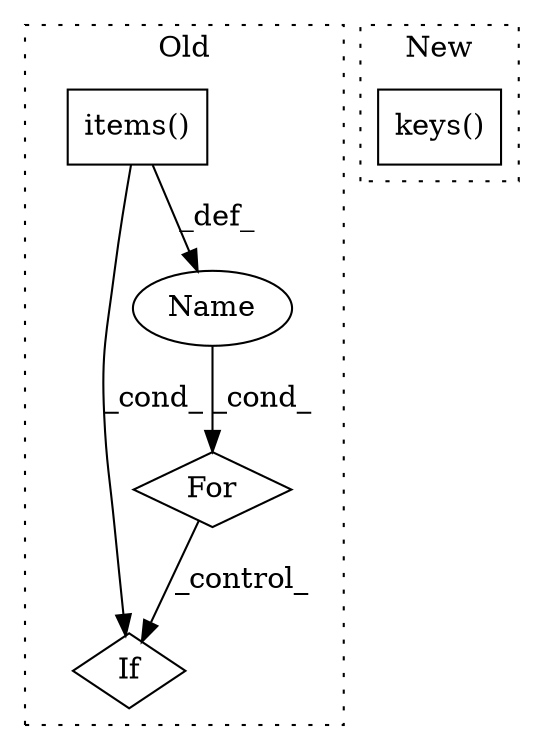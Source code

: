 digraph G {
subgraph cluster0 {
1 [label="items()" a="75" s="12449" l="29" shape="box"];
3 [label="For" a="107" s="12427,12478" l="4,14" shape="diamond"];
4 [label="If" a="96" s="12492" l="3" shape="diamond"];
5 [label="Name" a="87" s="12440" l="5" shape="ellipse"];
label = "Old";
style="dotted";
}
subgraph cluster1 {
2 [label="keys()" a="75" s="13811" l="28" shape="box"];
label = "New";
style="dotted";
}
1 -> 4 [label="_cond_"];
1 -> 5 [label="_def_"];
3 -> 4 [label="_control_"];
5 -> 3 [label="_cond_"];
}